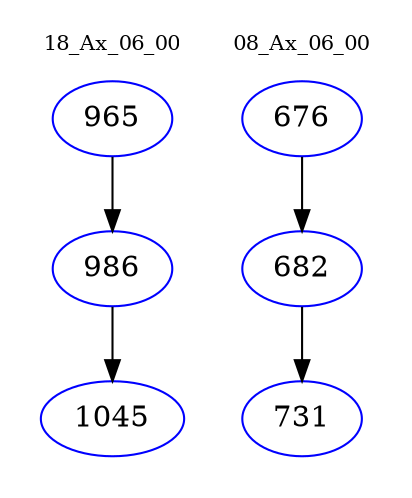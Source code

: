 digraph{
subgraph cluster_0 {
color = white
label = "18_Ax_06_00";
fontsize=10;
T0_965 [label="965", color="blue"]
T0_965 -> T0_986 [color="black"]
T0_986 [label="986", color="blue"]
T0_986 -> T0_1045 [color="black"]
T0_1045 [label="1045", color="blue"]
}
subgraph cluster_1 {
color = white
label = "08_Ax_06_00";
fontsize=10;
T1_676 [label="676", color="blue"]
T1_676 -> T1_682 [color="black"]
T1_682 [label="682", color="blue"]
T1_682 -> T1_731 [color="black"]
T1_731 [label="731", color="blue"]
}
}
